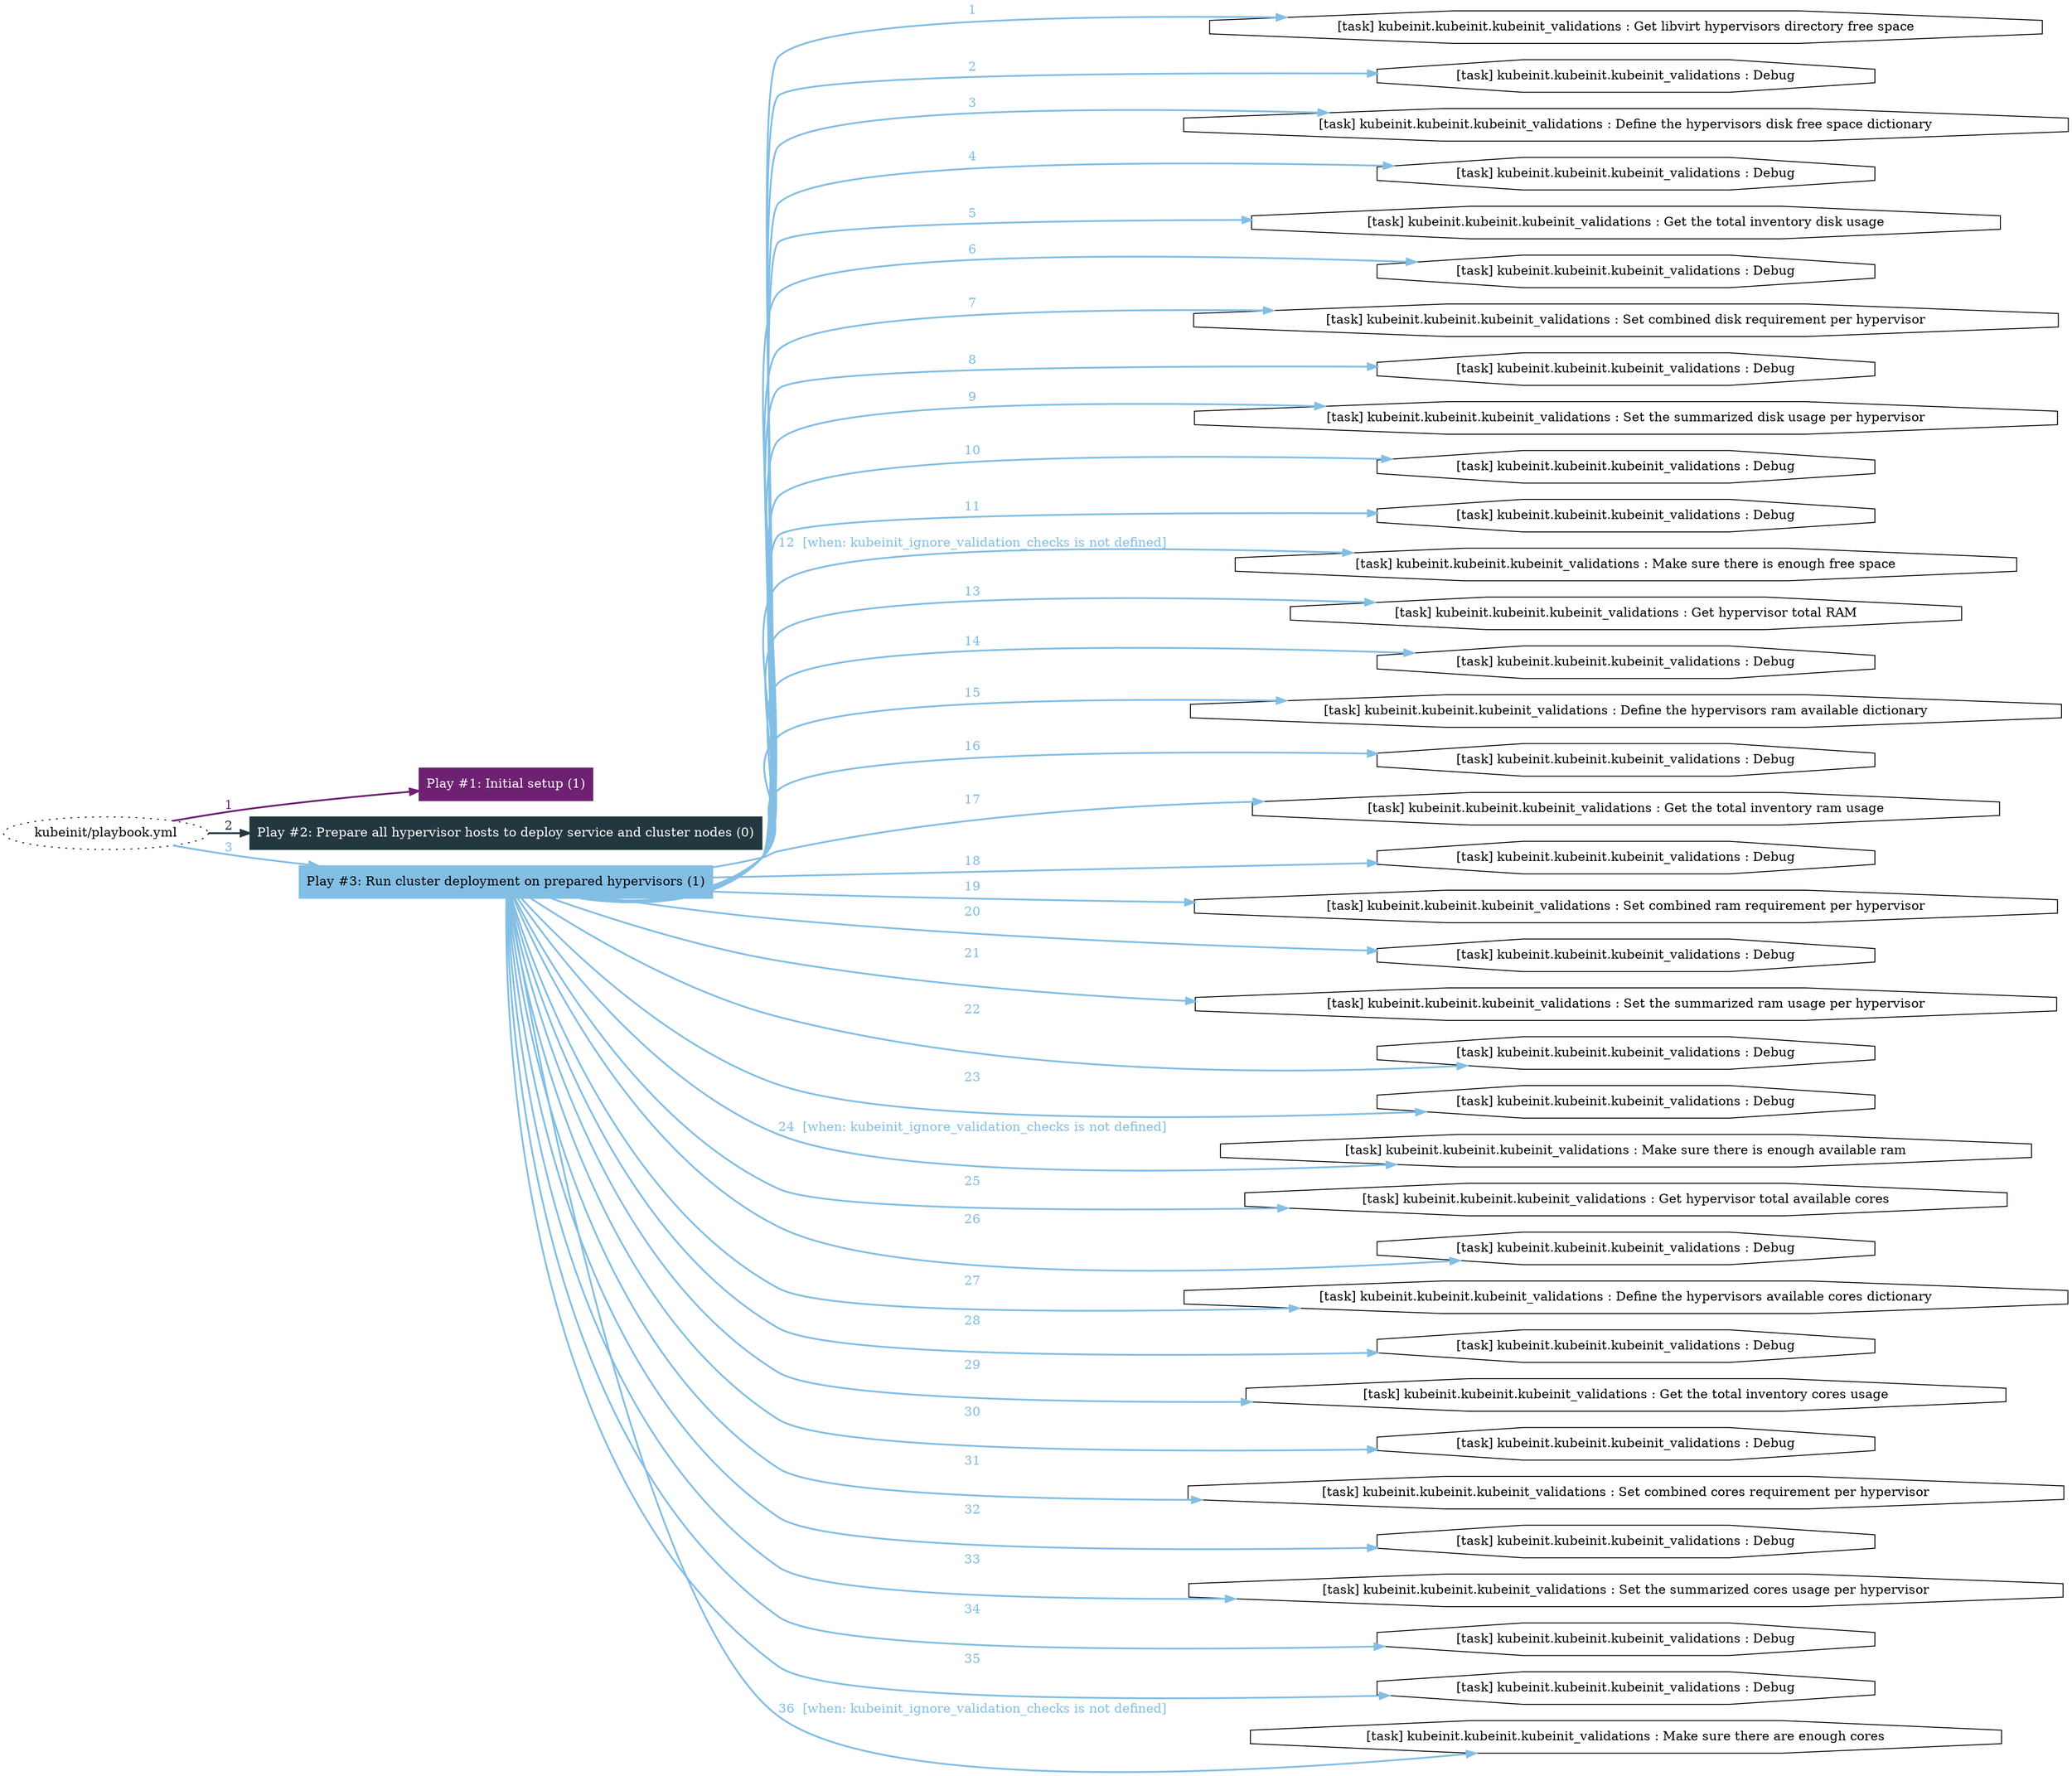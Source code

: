 digraph "kubeinit/playbook.yml "{
	graph [concentrate=true ordering=in rankdir=LR ratio=fill]
	edge [esep=5 sep=10]
	"kubeinit/playbook.yml" [id=root_node style=dotted]
	subgraph "Play #1: Initial setup (1) "{
		"Play #1: Initial setup (1)" [color="#6e2172" fontcolor="#ffffff" id="play_b973ab06-7cc8-4bdc-9f7e-a367129afd31" shape=box style=filled tooltip=localhost]
		"kubeinit/playbook.yml" -> "Play #1: Initial setup (1)" [label=1 color="#6e2172" fontcolor="#6e2172" id="edge_5e5ca48d-9727-471f-8d56-7bbca32c98e5" style=bold]
	}
	subgraph "Play #2: Prepare all hypervisor hosts to deploy service and cluster nodes (0) "{
		"Play #2: Prepare all hypervisor hosts to deploy service and cluster nodes (0)" [color="#23373e" fontcolor="#ffffff" id="play_9533f496-cee2-417e-aadb-6463ff3658e0" shape=box style=filled tooltip=""]
		"kubeinit/playbook.yml" -> "Play #2: Prepare all hypervisor hosts to deploy service and cluster nodes (0)" [label=2 color="#23373e" fontcolor="#23373e" id="edge_e048cbba-2787-4aab-bf47-63e9ef17fd58" style=bold]
	}
	subgraph "Play #3: Run cluster deployment on prepared hypervisors (1) "{
		"Play #3: Run cluster deployment on prepared hypervisors (1)" [color="#83bee4" fontcolor="#000000" id="play_ba6c8061-59d6-4318-92ff-ed4573c7567f" shape=box style=filled tooltip=localhost]
		"kubeinit/playbook.yml" -> "Play #3: Run cluster deployment on prepared hypervisors (1)" [label=3 color="#83bee4" fontcolor="#83bee4" id="edge_47488b13-dc67-48ec-b0cd-4e064657813e" style=bold]
		"task_8329d79c-132a-4522-8ac7-59f877298b38" [label="[task] kubeinit.kubeinit.kubeinit_validations : Get libvirt hypervisors directory free space" id="task_8329d79c-132a-4522-8ac7-59f877298b38" shape=octagon tooltip="[task] kubeinit.kubeinit.kubeinit_validations : Get libvirt hypervisors directory free space"]
		"Play #3: Run cluster deployment on prepared hypervisors (1)" -> "task_8329d79c-132a-4522-8ac7-59f877298b38" [label=1 color="#83bee4" fontcolor="#83bee4" id="edge_7e63a1fd-9f9d-44e3-9273-2991ea45e1e4" style=bold]
		"task_f6d7d831-83df-405e-84b8-6b97c29ad1e5" [label="[task] kubeinit.kubeinit.kubeinit_validations : Debug" id="task_f6d7d831-83df-405e-84b8-6b97c29ad1e5" shape=octagon tooltip="[task] kubeinit.kubeinit.kubeinit_validations : Debug"]
		"Play #3: Run cluster deployment on prepared hypervisors (1)" -> "task_f6d7d831-83df-405e-84b8-6b97c29ad1e5" [label=2 color="#83bee4" fontcolor="#83bee4" id="edge_96b8d1be-db44-49b0-b619-19c4996beea2" style=bold]
		"task_37b600f8-1916-4615-b220-14457fff703a" [label="[task] kubeinit.kubeinit.kubeinit_validations : Define the hypervisors disk free space dictionary" id="task_37b600f8-1916-4615-b220-14457fff703a" shape=octagon tooltip="[task] kubeinit.kubeinit.kubeinit_validations : Define the hypervisors disk free space dictionary"]
		"Play #3: Run cluster deployment on prepared hypervisors (1)" -> "task_37b600f8-1916-4615-b220-14457fff703a" [label=3 color="#83bee4" fontcolor="#83bee4" id="edge_e4882157-8715-4518-b70c-50f41a77ecff" style=bold]
		"task_8c014f62-a8c0-451e-ad31-636dd21a06c4" [label="[task] kubeinit.kubeinit.kubeinit_validations : Debug" id="task_8c014f62-a8c0-451e-ad31-636dd21a06c4" shape=octagon tooltip="[task] kubeinit.kubeinit.kubeinit_validations : Debug"]
		"Play #3: Run cluster deployment on prepared hypervisors (1)" -> "task_8c014f62-a8c0-451e-ad31-636dd21a06c4" [label=4 color="#83bee4" fontcolor="#83bee4" id="edge_f1aac897-d2bd-4ed9-8b96-ee2c12793449" style=bold]
		"task_a84a57c0-3336-400f-b1c0-9e5dc433e754" [label="[task] kubeinit.kubeinit.kubeinit_validations : Get the total inventory disk usage" id="task_a84a57c0-3336-400f-b1c0-9e5dc433e754" shape=octagon tooltip="[task] kubeinit.kubeinit.kubeinit_validations : Get the total inventory disk usage"]
		"Play #3: Run cluster deployment on prepared hypervisors (1)" -> "task_a84a57c0-3336-400f-b1c0-9e5dc433e754" [label=5 color="#83bee4" fontcolor="#83bee4" id="edge_362c31dc-8633-4845-87cd-6333ccdff0d6" style=bold]
		"task_3a9eafc3-09dc-4dc7-bf2d-fa8f8ef9f7ec" [label="[task] kubeinit.kubeinit.kubeinit_validations : Debug" id="task_3a9eafc3-09dc-4dc7-bf2d-fa8f8ef9f7ec" shape=octagon tooltip="[task] kubeinit.kubeinit.kubeinit_validations : Debug"]
		"Play #3: Run cluster deployment on prepared hypervisors (1)" -> "task_3a9eafc3-09dc-4dc7-bf2d-fa8f8ef9f7ec" [label=6 color="#83bee4" fontcolor="#83bee4" id="edge_b7e7a8b3-c3af-415c-aa3d-f5e40b8c48b3" style=bold]
		"task_a4bdb47a-1354-4e46-a937-5c480fb08612" [label="[task] kubeinit.kubeinit.kubeinit_validations : Set combined disk requirement per hypervisor" id="task_a4bdb47a-1354-4e46-a937-5c480fb08612" shape=octagon tooltip="[task] kubeinit.kubeinit.kubeinit_validations : Set combined disk requirement per hypervisor"]
		"Play #3: Run cluster deployment on prepared hypervisors (1)" -> "task_a4bdb47a-1354-4e46-a937-5c480fb08612" [label=7 color="#83bee4" fontcolor="#83bee4" id="edge_3b5ee872-db79-4aea-8db1-4a71a51e85d8" style=bold]
		"task_d5b8dd77-ee42-4b0a-9bd4-efa1cffcda4d" [label="[task] kubeinit.kubeinit.kubeinit_validations : Debug" id="task_d5b8dd77-ee42-4b0a-9bd4-efa1cffcda4d" shape=octagon tooltip="[task] kubeinit.kubeinit.kubeinit_validations : Debug"]
		"Play #3: Run cluster deployment on prepared hypervisors (1)" -> "task_d5b8dd77-ee42-4b0a-9bd4-efa1cffcda4d" [label=8 color="#83bee4" fontcolor="#83bee4" id="edge_894923a2-0611-438c-8415-554256a69aef" style=bold]
		"task_c6e3fca9-b11d-44a5-8a4a-48499ef0c951" [label="[task] kubeinit.kubeinit.kubeinit_validations : Set the summarized disk usage per hypervisor" id="task_c6e3fca9-b11d-44a5-8a4a-48499ef0c951" shape=octagon tooltip="[task] kubeinit.kubeinit.kubeinit_validations : Set the summarized disk usage per hypervisor"]
		"Play #3: Run cluster deployment on prepared hypervisors (1)" -> "task_c6e3fca9-b11d-44a5-8a4a-48499ef0c951" [label=9 color="#83bee4" fontcolor="#83bee4" id="edge_14f8f0f1-e7f4-44b8-82a2-98f8242d772b" style=bold]
		"task_13cd5c8f-db7e-4077-802b-de4e1d1ff434" [label="[task] kubeinit.kubeinit.kubeinit_validations : Debug" id="task_13cd5c8f-db7e-4077-802b-de4e1d1ff434" shape=octagon tooltip="[task] kubeinit.kubeinit.kubeinit_validations : Debug"]
		"Play #3: Run cluster deployment on prepared hypervisors (1)" -> "task_13cd5c8f-db7e-4077-802b-de4e1d1ff434" [label=10 color="#83bee4" fontcolor="#83bee4" id="edge_e9b1ec7e-7d56-4770-b497-89d28502aff7" style=bold]
		"task_0fe5efeb-32a6-43f3-8065-21026590fbfa" [label="[task] kubeinit.kubeinit.kubeinit_validations : Debug" id="task_0fe5efeb-32a6-43f3-8065-21026590fbfa" shape=octagon tooltip="[task] kubeinit.kubeinit.kubeinit_validations : Debug"]
		"Play #3: Run cluster deployment on prepared hypervisors (1)" -> "task_0fe5efeb-32a6-43f3-8065-21026590fbfa" [label=11 color="#83bee4" fontcolor="#83bee4" id="edge_5032c92d-38e4-4b91-8212-32ae74a59328" style=bold]
		"task_133b23dd-1512-4117-92e9-efcad99f69f1" [label="[task] kubeinit.kubeinit.kubeinit_validations : Make sure there is enough free space" id="task_133b23dd-1512-4117-92e9-efcad99f69f1" shape=octagon tooltip="[task] kubeinit.kubeinit.kubeinit_validations : Make sure there is enough free space"]
		"Play #3: Run cluster deployment on prepared hypervisors (1)" -> "task_133b23dd-1512-4117-92e9-efcad99f69f1" [label="12  [when: kubeinit_ignore_validation_checks is not defined]" color="#83bee4" fontcolor="#83bee4" id="edge_c94b8ad7-f0a0-4c06-8077-924e6ff09f1b" style=bold]
		"task_d4c05e89-30b1-4d33-9ded-7a4747e3d4ed" [label="[task] kubeinit.kubeinit.kubeinit_validations : Get hypervisor total RAM" id="task_d4c05e89-30b1-4d33-9ded-7a4747e3d4ed" shape=octagon tooltip="[task] kubeinit.kubeinit.kubeinit_validations : Get hypervisor total RAM"]
		"Play #3: Run cluster deployment on prepared hypervisors (1)" -> "task_d4c05e89-30b1-4d33-9ded-7a4747e3d4ed" [label=13 color="#83bee4" fontcolor="#83bee4" id="edge_90723647-cfda-4a48-ba54-205ef057cbd4" style=bold]
		"task_0dcbd0ec-55c3-4e6e-b3a1-ad36e4536c05" [label="[task] kubeinit.kubeinit.kubeinit_validations : Debug" id="task_0dcbd0ec-55c3-4e6e-b3a1-ad36e4536c05" shape=octagon tooltip="[task] kubeinit.kubeinit.kubeinit_validations : Debug"]
		"Play #3: Run cluster deployment on prepared hypervisors (1)" -> "task_0dcbd0ec-55c3-4e6e-b3a1-ad36e4536c05" [label=14 color="#83bee4" fontcolor="#83bee4" id="edge_9049e0da-b930-47e2-8c9b-7cd4b71a5d08" style=bold]
		"task_8f586a07-20a7-4e92-a35e-4835c4e1d7df" [label="[task] kubeinit.kubeinit.kubeinit_validations : Define the hypervisors ram available dictionary" id="task_8f586a07-20a7-4e92-a35e-4835c4e1d7df" shape=octagon tooltip="[task] kubeinit.kubeinit.kubeinit_validations : Define the hypervisors ram available dictionary"]
		"Play #3: Run cluster deployment on prepared hypervisors (1)" -> "task_8f586a07-20a7-4e92-a35e-4835c4e1d7df" [label=15 color="#83bee4" fontcolor="#83bee4" id="edge_e1c18953-9869-4faf-b579-c54dfe8152f0" style=bold]
		"task_ac7e8f25-184e-4152-9ccc-536c30d379a8" [label="[task] kubeinit.kubeinit.kubeinit_validations : Debug" id="task_ac7e8f25-184e-4152-9ccc-536c30d379a8" shape=octagon tooltip="[task] kubeinit.kubeinit.kubeinit_validations : Debug"]
		"Play #3: Run cluster deployment on prepared hypervisors (1)" -> "task_ac7e8f25-184e-4152-9ccc-536c30d379a8" [label=16 color="#83bee4" fontcolor="#83bee4" id="edge_b1825947-29d2-4235-a67f-22bd2f577f6b" style=bold]
		"task_dd69e499-e328-4eaf-80f6-c3646d00eb90" [label="[task] kubeinit.kubeinit.kubeinit_validations : Get the total inventory ram usage" id="task_dd69e499-e328-4eaf-80f6-c3646d00eb90" shape=octagon tooltip="[task] kubeinit.kubeinit.kubeinit_validations : Get the total inventory ram usage"]
		"Play #3: Run cluster deployment on prepared hypervisors (1)" -> "task_dd69e499-e328-4eaf-80f6-c3646d00eb90" [label=17 color="#83bee4" fontcolor="#83bee4" id="edge_c30b6a03-cec3-4a87-86cb-d3fec78ac18e" style=bold]
		"task_1aa7fec7-ca06-48ca-b391-91e52ed6a786" [label="[task] kubeinit.kubeinit.kubeinit_validations : Debug" id="task_1aa7fec7-ca06-48ca-b391-91e52ed6a786" shape=octagon tooltip="[task] kubeinit.kubeinit.kubeinit_validations : Debug"]
		"Play #3: Run cluster deployment on prepared hypervisors (1)" -> "task_1aa7fec7-ca06-48ca-b391-91e52ed6a786" [label=18 color="#83bee4" fontcolor="#83bee4" id="edge_5e3d90c4-6ea6-4a59-888c-4826f91c7c7a" style=bold]
		"task_0d49a5ce-9d66-4c24-a07d-e150499bea5e" [label="[task] kubeinit.kubeinit.kubeinit_validations : Set combined ram requirement per hypervisor" id="task_0d49a5ce-9d66-4c24-a07d-e150499bea5e" shape=octagon tooltip="[task] kubeinit.kubeinit.kubeinit_validations : Set combined ram requirement per hypervisor"]
		"Play #3: Run cluster deployment on prepared hypervisors (1)" -> "task_0d49a5ce-9d66-4c24-a07d-e150499bea5e" [label=19 color="#83bee4" fontcolor="#83bee4" id="edge_c5bff562-9480-40e4-939d-af10c99c288b" style=bold]
		"task_89a5f4d8-3d59-444b-a128-7c25045b4e35" [label="[task] kubeinit.kubeinit.kubeinit_validations : Debug" id="task_89a5f4d8-3d59-444b-a128-7c25045b4e35" shape=octagon tooltip="[task] kubeinit.kubeinit.kubeinit_validations : Debug"]
		"Play #3: Run cluster deployment on prepared hypervisors (1)" -> "task_89a5f4d8-3d59-444b-a128-7c25045b4e35" [label=20 color="#83bee4" fontcolor="#83bee4" id="edge_59a2269a-7425-473a-9198-9316f7135b8e" style=bold]
		"task_3571547a-f9d3-4a8b-b069-32d9ad9d0c11" [label="[task] kubeinit.kubeinit.kubeinit_validations : Set the summarized ram usage per hypervisor" id="task_3571547a-f9d3-4a8b-b069-32d9ad9d0c11" shape=octagon tooltip="[task] kubeinit.kubeinit.kubeinit_validations : Set the summarized ram usage per hypervisor"]
		"Play #3: Run cluster deployment on prepared hypervisors (1)" -> "task_3571547a-f9d3-4a8b-b069-32d9ad9d0c11" [label=21 color="#83bee4" fontcolor="#83bee4" id="edge_f9263eab-4c4b-4f8c-9e88-95177f1faa3a" style=bold]
		"task_16f1f511-8392-4063-81fb-704b7797c7b4" [label="[task] kubeinit.kubeinit.kubeinit_validations : Debug" id="task_16f1f511-8392-4063-81fb-704b7797c7b4" shape=octagon tooltip="[task] kubeinit.kubeinit.kubeinit_validations : Debug"]
		"Play #3: Run cluster deployment on prepared hypervisors (1)" -> "task_16f1f511-8392-4063-81fb-704b7797c7b4" [label=22 color="#83bee4" fontcolor="#83bee4" id="edge_65264acc-b454-432f-a79a-6a802c43a522" style=bold]
		"task_d36c840b-c4d7-4db7-bc96-b9d9cd80c86c" [label="[task] kubeinit.kubeinit.kubeinit_validations : Debug" id="task_d36c840b-c4d7-4db7-bc96-b9d9cd80c86c" shape=octagon tooltip="[task] kubeinit.kubeinit.kubeinit_validations : Debug"]
		"Play #3: Run cluster deployment on prepared hypervisors (1)" -> "task_d36c840b-c4d7-4db7-bc96-b9d9cd80c86c" [label=23 color="#83bee4" fontcolor="#83bee4" id="edge_eb731985-54c5-463d-b922-da4aa4bc777c" style=bold]
		"task_3f2fd1af-fa87-41a0-a3f9-7d4e5292e796" [label="[task] kubeinit.kubeinit.kubeinit_validations : Make sure there is enough available ram" id="task_3f2fd1af-fa87-41a0-a3f9-7d4e5292e796" shape=octagon tooltip="[task] kubeinit.kubeinit.kubeinit_validations : Make sure there is enough available ram"]
		"Play #3: Run cluster deployment on prepared hypervisors (1)" -> "task_3f2fd1af-fa87-41a0-a3f9-7d4e5292e796" [label="24  [when: kubeinit_ignore_validation_checks is not defined]" color="#83bee4" fontcolor="#83bee4" id="edge_23fc3549-f448-42f0-93ed-6452751385d5" style=bold]
		"task_a4ea6119-4387-4972-8dca-d955db0eeec6" [label="[task] kubeinit.kubeinit.kubeinit_validations : Get hypervisor total available cores" id="task_a4ea6119-4387-4972-8dca-d955db0eeec6" shape=octagon tooltip="[task] kubeinit.kubeinit.kubeinit_validations : Get hypervisor total available cores"]
		"Play #3: Run cluster deployment on prepared hypervisors (1)" -> "task_a4ea6119-4387-4972-8dca-d955db0eeec6" [label=25 color="#83bee4" fontcolor="#83bee4" id="edge_fce8504f-64b3-495e-b6af-db707c6973ba" style=bold]
		"task_09bbfd48-3960-4390-862f-f4b45d3d9976" [label="[task] kubeinit.kubeinit.kubeinit_validations : Debug" id="task_09bbfd48-3960-4390-862f-f4b45d3d9976" shape=octagon tooltip="[task] kubeinit.kubeinit.kubeinit_validations : Debug"]
		"Play #3: Run cluster deployment on prepared hypervisors (1)" -> "task_09bbfd48-3960-4390-862f-f4b45d3d9976" [label=26 color="#83bee4" fontcolor="#83bee4" id="edge_98439509-f617-455c-ba2a-a710fd13939a" style=bold]
		"task_991ca60e-d2eb-4a8a-afdf-1e73c2b04421" [label="[task] kubeinit.kubeinit.kubeinit_validations : Define the hypervisors available cores dictionary" id="task_991ca60e-d2eb-4a8a-afdf-1e73c2b04421" shape=octagon tooltip="[task] kubeinit.kubeinit.kubeinit_validations : Define the hypervisors available cores dictionary"]
		"Play #3: Run cluster deployment on prepared hypervisors (1)" -> "task_991ca60e-d2eb-4a8a-afdf-1e73c2b04421" [label=27 color="#83bee4" fontcolor="#83bee4" id="edge_f3e536ec-01a2-4c40-908d-dc48ae944653" style=bold]
		"task_c7c21dc6-416c-46e1-99c1-05c1bdf8d237" [label="[task] kubeinit.kubeinit.kubeinit_validations : Debug" id="task_c7c21dc6-416c-46e1-99c1-05c1bdf8d237" shape=octagon tooltip="[task] kubeinit.kubeinit.kubeinit_validations : Debug"]
		"Play #3: Run cluster deployment on prepared hypervisors (1)" -> "task_c7c21dc6-416c-46e1-99c1-05c1bdf8d237" [label=28 color="#83bee4" fontcolor="#83bee4" id="edge_57aa55a3-64c0-4f38-9932-3ab58d3f8a96" style=bold]
		"task_793ce4d7-6079-4c6c-a89f-0c02d9e025ad" [label="[task] kubeinit.kubeinit.kubeinit_validations : Get the total inventory cores usage" id="task_793ce4d7-6079-4c6c-a89f-0c02d9e025ad" shape=octagon tooltip="[task] kubeinit.kubeinit.kubeinit_validations : Get the total inventory cores usage"]
		"Play #3: Run cluster deployment on prepared hypervisors (1)" -> "task_793ce4d7-6079-4c6c-a89f-0c02d9e025ad" [label=29 color="#83bee4" fontcolor="#83bee4" id="edge_d323cffe-002b-49e4-97c3-33bca6cbaad9" style=bold]
		"task_185b0a45-0d35-4389-9908-d7a6c283c851" [label="[task] kubeinit.kubeinit.kubeinit_validations : Debug" id="task_185b0a45-0d35-4389-9908-d7a6c283c851" shape=octagon tooltip="[task] kubeinit.kubeinit.kubeinit_validations : Debug"]
		"Play #3: Run cluster deployment on prepared hypervisors (1)" -> "task_185b0a45-0d35-4389-9908-d7a6c283c851" [label=30 color="#83bee4" fontcolor="#83bee4" id="edge_bacf6c52-18b4-4be9-b102-bb27d82df5d5" style=bold]
		"task_e75b53cb-ce9b-4748-951d-65176896d436" [label="[task] kubeinit.kubeinit.kubeinit_validations : Set combined cores requirement per hypervisor" id="task_e75b53cb-ce9b-4748-951d-65176896d436" shape=octagon tooltip="[task] kubeinit.kubeinit.kubeinit_validations : Set combined cores requirement per hypervisor"]
		"Play #3: Run cluster deployment on prepared hypervisors (1)" -> "task_e75b53cb-ce9b-4748-951d-65176896d436" [label=31 color="#83bee4" fontcolor="#83bee4" id="edge_4c1178ef-303c-4aaf-a7e7-22371a0ad4ab" style=bold]
		"task_74ecdcf8-1578-4ac6-854c-30c939d5ad73" [label="[task] kubeinit.kubeinit.kubeinit_validations : Debug" id="task_74ecdcf8-1578-4ac6-854c-30c939d5ad73" shape=octagon tooltip="[task] kubeinit.kubeinit.kubeinit_validations : Debug"]
		"Play #3: Run cluster deployment on prepared hypervisors (1)" -> "task_74ecdcf8-1578-4ac6-854c-30c939d5ad73" [label=32 color="#83bee4" fontcolor="#83bee4" id="edge_6bb6b3fa-2a15-43c7-903b-f3cae700368d" style=bold]
		"task_8ea09539-9610-4ff9-b826-ec187d99d760" [label="[task] kubeinit.kubeinit.kubeinit_validations : Set the summarized cores usage per hypervisor" id="task_8ea09539-9610-4ff9-b826-ec187d99d760" shape=octagon tooltip="[task] kubeinit.kubeinit.kubeinit_validations : Set the summarized cores usage per hypervisor"]
		"Play #3: Run cluster deployment on prepared hypervisors (1)" -> "task_8ea09539-9610-4ff9-b826-ec187d99d760" [label=33 color="#83bee4" fontcolor="#83bee4" id="edge_93395b79-1473-4cd3-b559-7be136218055" style=bold]
		"task_b8bd770a-111d-449e-bebd-656da0a2e0c0" [label="[task] kubeinit.kubeinit.kubeinit_validations : Debug" id="task_b8bd770a-111d-449e-bebd-656da0a2e0c0" shape=octagon tooltip="[task] kubeinit.kubeinit.kubeinit_validations : Debug"]
		"Play #3: Run cluster deployment on prepared hypervisors (1)" -> "task_b8bd770a-111d-449e-bebd-656da0a2e0c0" [label=34 color="#83bee4" fontcolor="#83bee4" id="edge_5cd7ee69-15c4-4dcc-b5e2-30334970f840" style=bold]
		"task_728aebdc-546d-44b8-a523-601ff08de1a9" [label="[task] kubeinit.kubeinit.kubeinit_validations : Debug" id="task_728aebdc-546d-44b8-a523-601ff08de1a9" shape=octagon tooltip="[task] kubeinit.kubeinit.kubeinit_validations : Debug"]
		"Play #3: Run cluster deployment on prepared hypervisors (1)" -> "task_728aebdc-546d-44b8-a523-601ff08de1a9" [label=35 color="#83bee4" fontcolor="#83bee4" id="edge_b9d63172-196e-4bed-8eef-faf140e321d9" style=bold]
		"task_bb2df30f-de53-41f4-a30c-a1b015082c6a" [label="[task] kubeinit.kubeinit.kubeinit_validations : Make sure there are enough cores" id="task_bb2df30f-de53-41f4-a30c-a1b015082c6a" shape=octagon tooltip="[task] kubeinit.kubeinit.kubeinit_validations : Make sure there are enough cores"]
		"Play #3: Run cluster deployment on prepared hypervisors (1)" -> "task_bb2df30f-de53-41f4-a30c-a1b015082c6a" [label="36  [when: kubeinit_ignore_validation_checks is not defined]" color="#83bee4" fontcolor="#83bee4" id="edge_461636f5-2f1c-44a3-b19a-d7da2cd60e7f" style=bold]
	}
}
